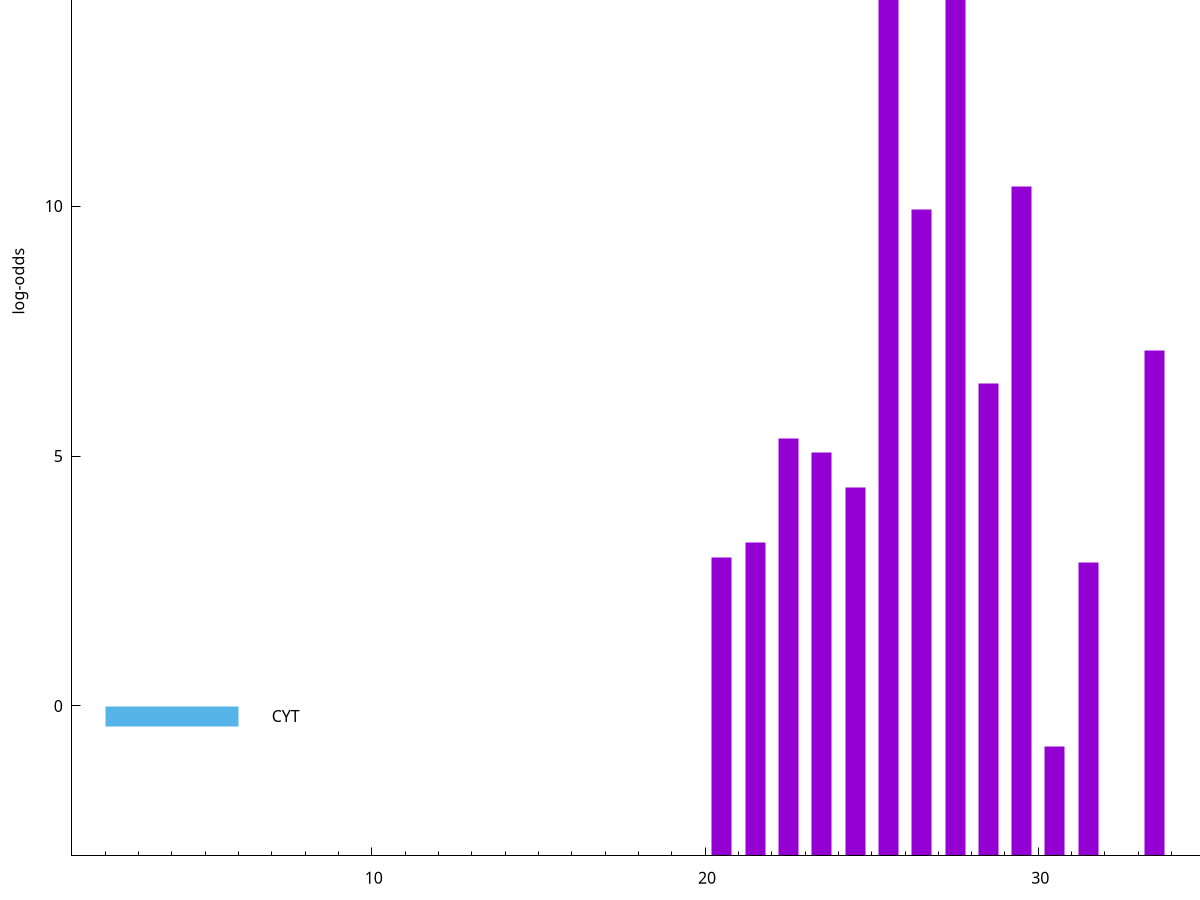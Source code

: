 set title "LipoP predictions for SRR5666485.gff"
set size 2., 1.4
set xrange [1:70] 
set mxtics 10
set yrange [-3:20]
set y2range [0:23]
set ylabel "log-odds"
set term postscript eps color solid "Helvetica" 30
set output "SRR5666485.gff14.eps"
set arrow from 2,18.0846 to 6,18.0846 nohead lt 1 lw 20
set label "SpI" at 7,18.0846
set arrow from 2,-0.200913 to 6,-0.200913 nohead lt 3 lw 20
set label "CYT" at 7,-0.200913
set arrow from 2,18.0846 to 6,18.0846 nohead lt 1 lw 20
set label "SpI" at 7,18.0846
# NOTE: The scores below are the log-odds scores with the threshold
# NOTE: subtracted (a hack to make gnuplot make the histogram all
# NOTE: look nice).
plot "-" axes x1y2 title "" with impulses lt 1 lw 20
27.500000 20.722100
25.500000 18.850800
29.500000 13.394600
26.500000 12.934500
33.500000 10.112460
28.500000 9.445480
22.500000 8.344510
23.500000 8.062660
24.500000 7.377410
21.500000 6.270940
20.500000 5.979230
31.500000 5.878620
35.500000 3.425072
30.500000 2.185806
e
exit
